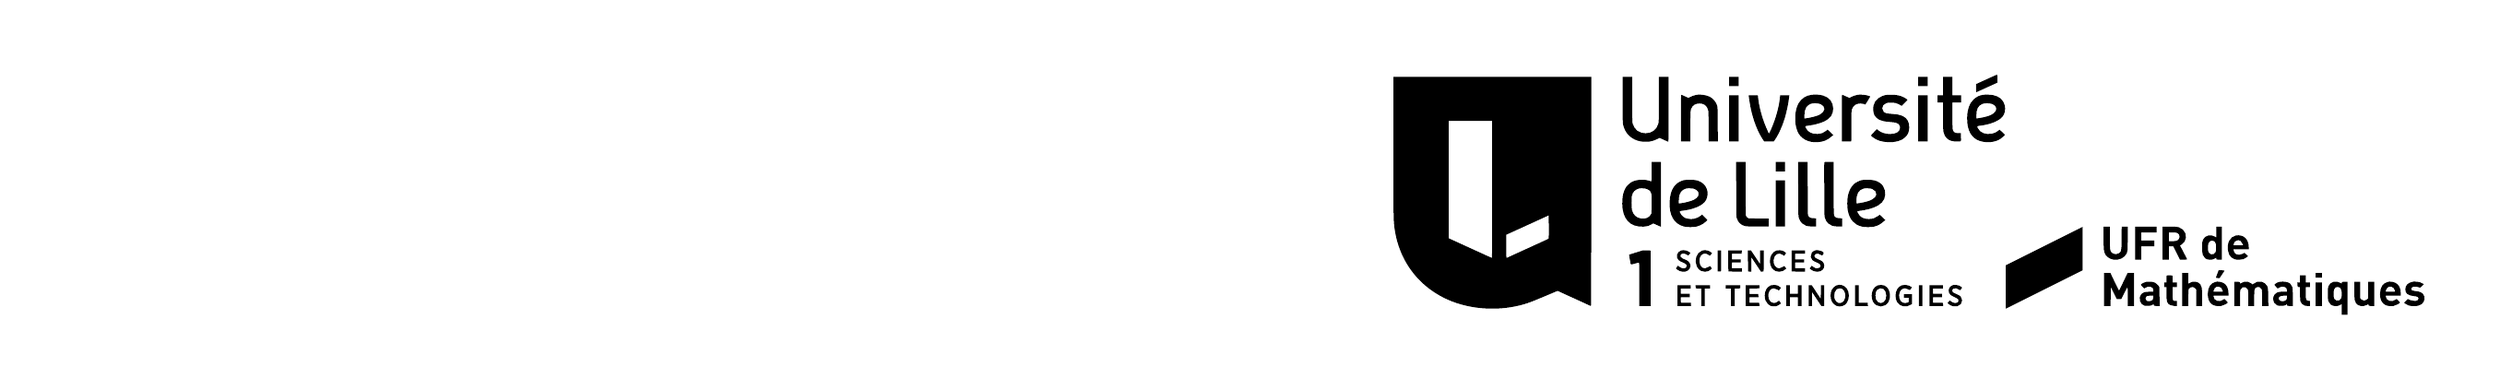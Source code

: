 % vectorisé par : Kroum Tzanev
% à partir du fichier PNG officiel
% date : 28 décembre 2014 (modifié le 26 novembre 2015)
\usetikzlibrary{svg.path}

\begin{tikzpicture}[x=1pt,y=1pt]
  % Logo, nom et UFR (sans zone de protection) 14.2 cm x 3.3 cm = 404pt x 94pt
  %\fill[yellow] (0,-2.4) rectangle (404,91.6);

  % zone de protection = 1.36cm = 38.7pt (1cm = 28.453pt) autour du logo
  % \path (-38.7,-41.1) rectangle (442.7,130.3);
  % J'ai réduit cette zone de protection de moitié.
  % zone de protection = 0.68cm = 19.35pt (1cm = 28.453pt) autour du logo
  \path (-19.35,-21.75) rectangle (423.35,110.95);

  % le logo
  \fill[black] svg {M0.0 63.83 c0.0 -26.84 0.03 -29.04 0.35 -31.68 1.52 -12.39 8.5 -22.41 19.45 -27.9 10.16 -5.1 23.69 -5.65 34.55 -1.42 0.77 0.3 3.09 1.26 5.15 2.12 2.06 0.87 4.0 1.68 4.3 1.8 l0.55 0.22 3.7 -1.69 c2.04 -0.93 4.94 -2.25 6.45 -2.94 1.51 -0.7 2.81 -1.28 2.88 -1.31 0.09 -0.04 0.12 8.97 0.12 44.86 l0.0 44.91 -38.75 0.0 -38.75 0.0 0.0 -26.97z m38.7 -17.14 c0.0 -21.49 -0.03 -26.9 -0.12 -26.86 -0.07 0.03 -2.76 1.25 -5.98 2.72 -3.22 1.47 -7.0 3.2 -8.4 3.84 l-2.55 1.16 -0.03 23.03 -0.02 23.02 8.55 0.0 8.55 0.0 0.0 -26.91z m22.13 -19.3 c-0.05 -0.04 -2.91 -1.36 -6.38 -2.94 -3.46 -1.58 -7.13 -3.25 -8.15 -3.72 -1.02 -0.47 -1.91 -0.87 -1.97 -0.9 -0.1 -0.04 -0.13 0.91 -0.13 4.55 l0.0 4.59 1.13 0.51 c0.61 0.28 2.76 1.26 4.77 2.17 2.01 0.92 4.93 2.25 6.5 2.97 1.57 0.71 3.17 1.44 3.55 1.62 l0.7 0.33 0.03 -4.56 c0.01 -2.5 -0.01 -4.58 -0.05 -4.62z};


  \begin{scope}[black]
    % U
    \fill svg {M89.81 82.03 c0.0 -4.83 0.05 -9.07 0.1 -9.42 0.05 -0.34 0.23 -1.04 0.4 -1.55 0.94 -2.82 3.28 -4.84 6.34 -5.47 1.02 -0.21 2.95 -0.25 3.91 -0.08 0.92 0.16 2.11 0.57 2.95 1.02 l0.77 0.41 1.68 -0.77 c0.93 -0.43 1.72 -0.77 1.77 -0.77 0.04 0.0 0.07 5.72 0.07 12.7 l0.0 12.7 -1.9 0.0 -1.9 0.0 0.0 -8.82 c0.0 -7.62 -0.02 -8.91 -0.15 -9.43 -0.62 -2.42 -2.5 -3.85 -5.05 -3.85 -2.55 0.0 -4.35 1.34 -5.07 3.77 -0.16 0.53 -0.18 1.4 -0.21 9.46 l-0.03 8.87 -1.85 0.0 -1.84 0.0 0.01 -8.77z};
    % n
    \fill svg {M118.91 83.8 c-0.82 -0.13 -2.14 -0.58 -2.75 -0.95 l-0.54 -0.32 -1.27 0.58 c-0.7 0.32 -1.36 0.61 -1.46 0.64 -0.19 0.06 -0.19 -0.16 -0.19 -9.09 l0.0 -9.16 1.79 0.0 1.8 0.0 0.03 6.08 c0.03 6.05 0.03 6.07 0.26 6.63 0.62 1.54 1.61 2.19 3.37 2.2 1.45 0.01 2.47 -0.57 3.05 -1.74 0.17 -0.34 0.35 -0.89 0.4 -1.22 0.06 -0.34 0.1 -3.04 0.1 -6.27 l0.0 -5.68 1.8 0.0 1.81 0.0 -0.04 6.68 c-0.03 6.04 -0.05 6.73 -0.21 7.27 -0.46 1.54 -1.61 2.93 -2.96 3.58 -1.35 0.65 -3.59 0.99 -4.99 0.77z};
    % i (point)
    \fill svg {M131.6 89.0 l0.0 -1.8 1.85 0.0 1.85 0.0 0.0 1.8 0.0 1.8 -1.85 0.0 -1.85 0.0 0.0 -1.8z};
    % i (bas)
    \fill svg {M131.6 74.55 l0.0 -9.05 1.85 0.0 1.85 0.0 0.0 9.05 0.0 9.05 -1.85 0.0 -1.85 0.0 0.0 -9.05z};
    % v
    \fill svg {M139.25 83.23 c0.41 -3.03 0.65 -4.35 1.21 -6.58 1.04 -4.12 2.59 -7.81 4.46 -10.58 l0.39 -0.57 1.87 0.02 1.87 0.03 0.63 0.95 c1.27 1.9 2.82 5.39 3.66 8.25 0.69 2.35 1.39 5.63 1.61 7.55 0.03 0.3 0.08 0.72 0.11 0.93 l0.06 0.37 -1.81 0.0 -1.81 0.0 -0.01 -0.42 c0.0 -0.24 -0.02 -0.52 -0.04 -0.63 -0.02 -0.11 -0.08 -0.6 -0.15 -1.1 -0.45 -3.55 -2.12 -8.92 -3.82 -12.28 l-0.34 -0.69 -0.48 1.04 c-1.98 4.24 -3.44 9.36 -3.81 13.36 l-0.07 0.72 -1.79 0.0 -1.79 0.0 0.05 -0.37z};
    % e
    \fill svg {M163.9 83.78 c-2.18 -0.25 -4.0 -1.42 -5.1 -3.27 -1.6 -2.7 -1.83 -7.69 -0.5 -10.91 1.22 -2.97 4.22 -4.61 7.95 -4.35 2.27 0.16 3.72 0.77 5.48 2.28 l0.58 0.5 -0.53 0.54 c-0.29 0.3 -0.79 0.77 -1.1 1.05 l-0.58 0.5 -0.47 -0.42 c-0.91 -0.8 -1.87 -1.16 -3.38 -1.26 -2.23 -0.15 -3.87 0.67 -4.66 2.32 -0.16 0.34 -0.29 0.66 -0.29 0.71 0.0 0.05 0.46 0.15 1.03 0.22 2.41 0.29 5.04 0.99 6.48 1.72 2.45 1.23 3.49 2.74 3.49 5.04 0.0 2.42 -1.54 4.36 -3.99 5.04 -1.3 0.36 -2.92 0.47 -4.41 0.29z m3.45 -3.59 c0.97 -0.36 1.55 -1.12 1.55 -1.99 -0.01 -0.71 -0.76 -1.64 -1.77 -2.17 -1.09 -0.58 -3.44 -1.2 -5.67 -1.49 l-0.49 -0.06 0.06 1.38 c0.07 1.56 0.27 2.38 0.76 3.16 0.33 0.51 1.07 1.06 1.76 1.28 0.96 0.32 2.79 0.27 3.8 -0.11z};
    % r
    \fill svg {M182.0 83.8 c-0.87 -0.14 -2.1 -0.56 -2.72 -0.93 l-0.56 -0.35 -1.41 0.64 c-0.77 0.35 -1.45 0.64 -1.51 0.64 -0.07 0.0 -0.1 -2.96 -0.1 -9.15 l0.0 -9.15 1.85 0.0 1.84 0.0 0.03 6.08 c0.03 5.99 0.03 6.08 0.25 6.66 0.55 1.45 1.62 2.15 3.33 2.17 0.52 0.01 0.93 -0.05 1.33 -0.19 l0.58 -0.21 0.42 0.67 c0.85 1.33 1.5 2.42 1.46 2.46 -0.02 0.01 -0.22 0.1 -0.45 0.19 -1.04 0.4 -3.25 0.64 -4.34 0.47z};
    % s
    \fill svg {M193.51 83.78 c-2.76 -0.31 -4.93 -2.02 -5.4 -4.26 -0.24 -1.17 -0.07 -2.82 0.4 -3.74 0.32 -0.63 1.2 -1.45 1.91 -1.78 0.98 -0.46 1.97 -0.66 4.13 -0.84 2.42 -0.21 2.97 -0.34 3.46 -0.86 0.43 -0.45 0.57 -0.95 0.48 -1.73 -0.15 -1.36 -1.61 -2.17 -3.94 -2.17 -1.79 0.0 -3.53 0.56 -4.65 1.5 l-0.47 0.39 -1.18 -1.19 c-1.33 -1.35 -1.31 -1.21 -0.35 -1.95 1.57 -1.21 3.37 -1.78 5.93 -1.89 2.94 -0.12 5.2 0.52 6.66 1.89 1.13 1.07 1.61 2.23 1.61 3.9 0.0 2.12 -0.84 3.58 -2.53 4.4 -1.1 0.52 -1.8 0.65 -4.92 0.9 -1.48 0.12 -2.02 0.27 -2.53 0.7 -0.46 0.38 -0.62 0.75 -0.62 1.4 0.0 0.99 0.6 1.76 1.65 2.12 0.66 0.23 2.71 0.23 3.68 0.0 0.68 -0.17 1.48 -0.52 2.0 -0.9 l0.29 -0.2 1.14 1.14 c0.63 0.63 1.14 1.17 1.14 1.2 0.0 0.04 -0.3 0.28 -0.67 0.53 -1.2 0.81 -2.63 1.27 -4.58 1.46 -1.12 0.11 -1.49 0.11 -2.64 -0.02z};
    % i (point)
    \fill svg {M205.6 89.0 l0.0 -1.8 1.85 0.0 1.85 0.0 0.0 1.8 0.0 1.8 -1.85 0.0 -1.85 0.0 0.0 -1.8z};
    % i (bas)
    \fill svg {M205.6 74.55 l0.0 -9.05 1.85 0.0 1.85 0.0 0.0 9.05 0.0 9.05 -1.85 0.0 -1.85 0.0 0.0 -9.05z};
    % t
    \fill svg {M215.4 87.2 l0.0 -3.6 -1.1 0.0 -1.1 0.0 0.0 -1.4 0.0 -1.4 1.1 0.0 1.1 0.0 0.0 -5.48 c0.0 -5.14 0.01 -5.54 0.2 -6.26 0.25 -0.98 0.6 -1.64 1.21 -2.25 0.94 -0.93 2.13 -1.31 4.21 -1.31 1.52 0.0 1.4 -0.17 1.36 1.85 l-0.03 1.4 -1.03 0.02 c-1.24 0.02 -1.72 0.23 -2.06 0.88 -0.2 0.39 -0.21 0.55 -0.24 5.78 l-0.03 5.37 1.7 0.0 1.71 0.0 0.0 1.4 0.0 1.4 -1.7 0.0 -1.7 0.0 0.0 3.6 0.0 3.6 -1.8 0.0 -1.8 0.0 0.0 -3.6z};
    % é (accent)
    \fill svg {M232.38 89.83 l-4.08 -1.86 0.0 -1.59 c0.0 -0.88 0.04 -1.58 0.09 -1.56 0.04 0.02 1.91 0.86 4.14 1.88 l4.07 1.85 0.0 1.58 c0.0 0.86 -0.03 1.57 -0.07 1.57 -0.05 0.0 -1.91 -0.84 -4.15 -1.87z};
    % é (e)
    \fill svg {M231.3 83.8 c-1.75 -0.24 -2.91 -0.79 -4.05 -1.95 -0.95 -0.95 -1.43 -1.74 -1.84 -3.04 -0.4 -1.25 -0.58 -2.44 -0.6 -4.12 -0.07 -4.8 1.67 -7.91 5.03 -8.98 2.7 -0.87 6.0 -0.51 8.02 0.86 0.62 0.43 1.74 1.4 1.74 1.52 0.0 0.03 -0.47 0.5 -1.05 1.04 l-1.04 0.98 -0.58 -0.47 c-0.73 -0.6 -1.41 -0.91 -2.38 -1.09 -2.57 -0.5 -4.67 0.31 -5.58 2.14 -0.41 0.83 -0.39 0.87 0.41 0.96 3.21 0.34 6.1 1.22 7.88 2.4 1.32 0.88 1.9 1.65 2.24 3.0 0.24 0.94 0.25 1.7 0.05 2.5 -0.59 2.29 -2.08 3.61 -4.63 4.11 -0.88 0.17 -2.86 0.25 -3.62 0.14z m3.27 -3.56 c0.58 -0.18 1.26 -0.71 1.49 -1.16 0.22 -0.42 0.2 -1.17 -0.04 -1.64 -0.37 -0.71 -1.21 -1.35 -2.34 -1.78 -1.13 -0.42 -3.12 -0.88 -4.8 -1.11 l-0.48 -0.06 0.0 1.18 c0.01 2.52 0.62 3.79 2.18 4.51 0.93 0.42 2.74 0.45 3.99 0.06z};

    % d
    \fill svg {M101.2 53.64 c0.0 -3.25 -0.02 -3.85 -0.14 -3.81 -2.75 1.06 -6.16 0.83 -8.21 -0.54 -1.15 -0.77 -1.9 -1.78 -2.46 -3.29 -0.54 -1.48 -0.71 -2.72 -0.71 -4.9 0.02 -5.93 3.03 -9.19 8.27 -8.97 1.36 0.05 2.14 0.27 3.24 0.92 l0.63 0.37 1.17 -0.52 c0.64 -0.29 1.31 -0.59 1.49 -0.66 l0.32 -0.14 0.0 12.7 0.0 12.7 -1.8 0.0 -1.8 0.0 0.0 -3.86z m-1.85 -6.74 c0.52 -0.17 0.8 -0.34 1.16 -0.7 0.69 -0.69 0.71 -0.87 0.67 -5.2 l-0.03 -3.65 -0.3 -0.54 c-0.65 -1.18 -2.09 -1.75 -3.81 -1.52 -1.88 0.26 -3.14 1.44 -3.59 3.34 -0.18 0.77 -0.21 4.78 -0.04 5.59 0.32 1.47 1.22 2.43 2.69 2.84 0.72 0.2 2.43 0.11 3.25 -0.16z};
    % e
    \fill svg {M113.76 50.3 c-3.47 -0.88 -5.33 -3.74 -5.52 -8.45 -0.22 -5.32 1.7 -8.62 5.61 -9.66 1.18 -0.32 3.85 -0.32 5.0 0.0 0.92 0.25 1.84 0.66 2.52 1.12 0.73 0.5 1.64 1.31 1.61 1.44 -0.02 0.06 -0.49 0.55 -1.06 1.09 l-1.02 0.99 -0.45 -0.42 c-0.6 -0.55 -1.69 -1.06 -2.57 -1.21 -0.41 -0.07 -1.15 -0.1 -1.72 -0.08 -1.59 0.08 -2.56 0.55 -3.38 1.63 -0.48 0.63 -0.77 1.33 -0.59 1.44 0.07 0.05 0.56 0.13 1.09 0.2 3.99 0.49 7.07 1.69 8.59 3.34 0.59 0.65 0.9 1.26 1.09 2.16 0.62 2.93 -1.03 5.53 -4.03 6.32 -1.19 0.32 -4.07 0.37 -5.17 0.09z m4.1 -3.34 c0.62 -0.19 1.28 -0.66 1.54 -1.09 0.24 -0.39 0.27 -1.22 0.06 -1.72 -0.2 -0.47 -0.9 -1.12 -1.59 -1.47 -1.16 -0.58 -3.62 -1.23 -5.46 -1.43 l-0.64 -0.07 0.05 1.43 c0.07 1.68 0.28 2.47 0.86 3.24 0.4 0.52 1.14 0.99 1.9 1.21 0.61 0.18 2.58 0.12 3.28 -0.1z};

    % L
    \fill svg {M134.32 46.78 c0.03 -10.11 0.04 -10.76 0.22 -11.28 0.59 -1.75 1.57 -2.71 3.23 -3.14 0.51 -0.13 1.32 -0.16 4.92 -0.16 l4.31 0.0 0.0 1.55 0.0 1.55 -3.77 0.0 c-2.18 0.0 -3.93 0.04 -4.14 0.1 -0.42 0.12 -0.82 0.52 -0.98 0.99 -0.08 0.24 -0.11 3.24 -0.11 10.72 l0.0 10.39 -1.85 0.0 -1.85 0.0 0.02 -10.72z};
    % point du i
    \fill svg {M149.8 55.65 l0.0 -1.85 1.8 0.0 1.8 0.0 0.0 1.85 0.0 1.85 -1.8 0.0 -1.8 0.0 0.0 -1.85z};
    % i (bas)
    \fill svg {M149.8 41.25 l0.0 -9.05 1.8 0.0 1.8 0.0 0.0 9.05 0.0 9.05 -1.8 0.0 -1.8 0.0 0.0 -9.05z};
    % l
    \fill svg {M158.62 46.88 c0.03 -9.8 0.05 -10.68 0.21 -11.22 0.27 -0.91 0.75 -1.72 1.33 -2.25 1.02 -0.93 1.94 -1.21 4.01 -1.21 l1.43 0.0 0.0 1.59 0.0 1.58 -1.04 0.05 c-1.24 0.06 -1.69 0.24 -2.0 0.84 -0.21 0.39 -0.21 0.5 -0.24 10.82 l-0.02 10.42 -1.85 0.0 -1.86 0.0 0.03 -10.62z};
    % l
    \fill svg {M168.84 57.37 c-0.03 -0.08 -0.03 -4.86 -0.01 -10.63 0.03 -9.72 0.04 -10.53 0.21 -11.09 0.27 -0.92 0.74 -1.71 1.32 -2.24 1.01 -0.92 1.96 -1.21 4.01 -1.21 l1.43 0.0 0.0 1.59 0.0 1.58 -1.02 0.05 c-1.06 0.05 -1.46 0.17 -1.81 0.56 -0.47 0.51 -0.46 0.36 -0.47 11.25 l0.0 10.27 -1.8 0.0 c-1.41 0.0 -1.82 -0.03 -1.86 -0.13z};
    % e
    \fill svg {M183.55 50.34 c-0.97 -0.21 -2.38 -0.92 -3.07 -1.54 -1.15 -1.03 -1.96 -2.59 -2.39 -4.61 -0.3 -1.4 -0.33 -4.39 -0.06 -5.69 0.74 -3.56 2.43 -5.53 5.42 -6.31 1.12 -0.3 3.64 -0.32 4.8 -0.05 1.49 0.34 2.45 0.85 3.74 1.96 l0.73 0.63 -1.08 1.02 -1.09 1.02 -0.7 -0.54 c-1.09 -0.83 -2.08 -1.13 -3.75 -1.13 -2.02 0.0 -3.38 0.78 -4.12 2.36 -0.17 0.36 -0.28 0.68 -0.24 0.71 0.03 0.03 0.64 0.14 1.35 0.24 3.98 0.56 6.75 1.63 8.31 3.21 1.52 1.54 1.73 4.35 0.48 6.3 -0.67 1.06 -1.92 1.91 -3.35 2.29 -1.06 0.29 -3.93 0.36 -4.98 0.13z m4.1 -3.44 c1.09 -0.41 1.75 -1.34 1.59 -2.21 -0.29 -1.55 -2.14 -2.55 -5.99 -3.25 -0.44 -0.08 -1.04 -0.17 -1.32 -0.2 l-0.53 -0.06 0.0 0.93 c0.01 2.98 0.8 4.37 2.8 4.95 0.72 0.22 2.7 0.12 3.45 -0.16z};

    % 1
    \fill svg {M95.05 21.98 c-1.43 -0.44 -2.63 -0.83 -2.67 -0.86 -0.03 -0.04 0.06 -0.74 0.22 -1.57 0.15 -0.82 0.31 -1.67 0.34 -1.87 0.04 -0.22 0.13 -0.38 0.21 -0.38 0.07 0.0 0.8 0.18 1.61 0.4 0.82 0.22 1.5 0.4 1.51 0.4 0.02 0.0 0.03 -3.85 0.03 -8.55 l0.0 -8.55 2.25 0.0 2.25 0.0 -0.02 10.88 -0.03 10.87 -1.55 0.02 -1.55 0.01 -2.6 -0.8z};

    % s
    \fill svg {M112.7 22.75 c-1.61 -0.52 -2.18 -2.55 -1.02 -3.68 0.33 -0.32 0.75 -0.55 2.4 -1.28 0.85 -0.37 1.1 -0.85 0.78 -1.47 -0.44 -0.84 -1.93 -0.75 -3.0 0.18 l-0.34 0.3 -0.41 -0.49 c-0.23 -0.27 -0.41 -0.51 -0.41 -0.55 0.0 -0.03 0.22 -0.23 0.5 -0.45 1.24 -0.98 3.03 -1.14 4.14 -0.38 1.22 0.82 1.37 2.48 0.32 3.45 -0.44 0.4 -0.97 0.72 -1.46 0.87 -0.14 0.04 -0.53 0.21 -0.88 0.38 -0.85 0.42 -1.09 0.85 -0.78 1.46 0.37 0.71 1.64 0.69 2.61 -0.05 0.2 -0.15 0.39 -0.23 0.44 -0.18 0.04 0.05 0.22 0.29 0.41 0.52 l0.33 0.44 -0.29 0.24 c-0.87 0.71 -2.34 1.02 -3.34 0.69z};
    % c
    \fill svg {M120.9 22.7 c-2.14 -0.79 -3.12 -3.77 -2.01 -6.16 0.39 -0.84 0.91 -1.38 1.68 -1.76 0.57 -0.28 0.74 -0.32 1.47 -0.31 0.97 0.0 1.67 0.26 2.35 0.88 0.45 0.41 0.44 0.41 -0.07 1.0 l-0.34 0.37 -0.31 -0.3 c-0.48 -0.45 -0.95 -0.65 -1.58 -0.66 -0.85 -0.01 -1.43 0.38 -1.89 1.28 -0.32 0.63 -0.35 0.76 -0.35 1.55 0.0 1.01 0.2 1.68 0.67 2.25 0.78 0.94 2.01 1.01 3.08 0.16 l0.38 -0.3 0.41 0.51 0.41 0.52 -0.32 0.28 c-0.96 0.83 -2.44 1.11 -3.58 0.69z};
    % i
    \fill svg {M127.02 18.68 l0.03 -4.13 0.65 0.0 0.65 0.0 0.03 4.13 0.02 4.12 -0.7 0.0 -0.7 0.0 0.02 -4.12z};
    % e
    \fill svg {M131.22 18.68 l0.03 -4.13 2.63 -0.03 2.62 -0.02 0.0 0.65 0.0 0.65 -1.94 0.0 c-1.18 0.0 -1.96 0.04 -1.98 0.1 -0.01 0.05 -0.02 0.57 0.0 1.15 l0.03 1.05 1.74 0.0 1.73 0.0 0.0 0.6 -0.01 0.6 -1.73 0.0 -1.74 0.0 0.0 1.1 0.0 1.1 1.93 0.02 1.92 0.03 0.03 0.63 0.03 0.62 -2.66 0.0 -2.65 0.0 0.02 -4.12z};
    % n
    \fill svg {M138.92 18.68 l0.03 -4.13 0.62 -0.03 0.63 -0.03 0.02 2.82 0.03 2.82 1.88 -2.82 1.88 -2.82 0.42 0.02 c0.23 0.01 0.48 0.04 0.55 0.07 0.09 0.03 0.12 0.95 0.12 4.13 l0.0 4.09 -0.7 0.0 -0.7 0.0 0.0 -2.72 0.0 -2.73 -1.82 2.73 -1.81 2.72 -0.59 0.0 -0.58 0.0 0.02 -4.12z};
    % c
    \fill svg {M150.2 22.77 c-1.71 -0.48 -2.84 -2.4 -2.66 -4.52 0.14 -1.7 0.91 -2.91 2.26 -3.54 0.45 -0.21 0.7 -0.25 1.37 -0.25 0.71 0.0 0.9 0.05 1.45 0.32 0.35 0.17 0.78 0.46 0.96 0.65 l0.33 0.34 -0.42 0.46 -0.41 0.47 -0.34 -0.3 c-0.53 -0.46 -0.94 -0.63 -1.54 -0.64 -1.41 -0.02 -2.42 1.43 -2.27 3.26 0.19 2.31 2.09 3.31 3.77 1.98 l0.38 -0.3 0.36 0.47 c0.2 0.25 0.36 0.5 0.36 0.54 0.0 0.14 -0.75 0.72 -1.19 0.92 -0.57 0.25 -1.78 0.32 -2.41 0.14z};
    % e
    \fill svg {M156.02 18.68 l0.03 -4.13 2.63 -0.03 2.62 -0.02 0.0 0.65 0.0 0.65 -1.95 0.0 -1.95 0.0 0.0 1.15 0.0 1.15 1.75 0.0 1.75 0.0 0.0 0.6 0.0 0.6 -1.75 0.0 -1.75 0.0 0.0 1.1 0.0 1.1 1.95 0.0 1.95 0.0 0.0 0.65 0.0 0.65 -2.65 0.0 -2.65 0.0 0.02 -4.12z};
    % s
    \fill svg {M165.28 22.81 c-0.57 -0.19 -1.1 -0.57 -1.38 -1.0 -0.35 -0.52 -0.45 -0.96 -0.36 -1.58 0.13 -0.95 0.74 -1.5 2.36 -2.15 1.18 -0.48 1.5 -0.76 1.5 -1.34 0.0 -0.35 -0.05 -0.47 -0.3 -0.67 -0.7 -0.59 -1.74 -0.44 -2.76 0.39 l-0.42 0.33 -0.41 -0.52 -0.41 -0.52 0.37 -0.33 c1.44 -1.24 3.75 -1.29 4.77 -0.11 0.83 0.98 0.72 2.42 -0.25 3.21 -0.19 0.15 -0.86 0.5 -1.49 0.78 -1.34 0.59 -1.62 0.82 -1.62 1.34 0.0 0.41 0.13 0.61 0.53 0.82 0.58 0.29 1.68 0.06 2.26 -0.48 0.26 -0.24 0.35 -0.19 0.78 0.42 0.27 0.39 0.27 0.41 0.1 0.6 -0.1 0.11 -0.47 0.35 -0.82 0.52 -0.52 0.25 -0.79 0.32 -1.41 0.34 -0.42 0.02 -0.89 0.0 -1.04 -0.05z};

    % e
    \fill svg {M111.3 5.1 l0.0 -4.1 2.65 0.0 2.66 0.0 -0.03 0.63 -0.03 0.62 -1.85 0.02 c-1.02 0.01 -1.91 0.03 -1.97 0.03 -0.1 0.0 -0.13 0.29 -0.13 1.1 l0.0 1.1 1.75 0.0 1.75 0.0 0.0 0.65 0.0 0.65 -1.75 0.0 -1.75 0.0 0.0 1.05 0.0 1.05 1.95 0.0 1.95 0.0 0.0 0.65 0.0 0.65 -2.6 0.0 -2.6 0.0 0.0 -4.1z};
    % t
    \fill svg {M118.42 8.58 l0.03 -0.63 1.08 -0.03 1.07 -0.03 0.0 -3.44 0.0 -3.45 0.7 0.0 0.71 0.0 -0.03 3.45 -0.03 3.45 1.08 0.0 1.07 0.0 0.0 0.65 0.0 0.65 -2.85 0.0 -2.86 0.0 0.03 -0.62z};

    % t
    \fill svg {M130.2 8.55 l0.0 -0.65 1.05 0.0 1.05 0.0 0.0 -3.45 0.0 -3.45 0.7 0.0 0.7 0.0 0.0 3.45 0.0 3.44 1.08 0.03 1.07 0.03 0.01 0.63 0.02 0.62 -2.84 0.0 -2.84 0.0 0.0 -0.65z};
    % e
    \fill svg {M138.1 5.1 l0.0 -4.1 2.65 0.0 2.65 0.0 0.0 0.66 c0.0 0.56 -0.02 0.65 -0.17 0.63 -0.1 -0.01 -0.98 -0.01 -1.95 0.0 l-1.78 0.01 0.0 1.1 0.0 1.1 1.75 0.0 1.76 0.0 -0.03 0.63 -0.03 0.62 -1.73 0.0 -1.72 0.0 0.0 1.07 0.0 1.08 1.93 0.02 1.92 0.03 0.03 0.63 0.03 0.62 -2.66 0.0 -2.65 0.0 0.0 -4.1z};
    % c
    \fill svg {M147.92 9.11 c-1.51 -0.56 -2.42 -2.07 -2.42 -4.0 0.0 -1.49 0.4 -2.51 1.3 -3.35 0.34 -0.3 0.76 -0.58 1.06 -0.69 0.57 -0.2 1.61 -0.24 2.21 -0.08 0.45 0.12 1.62 0.86 1.7 1.07 0.03 0.07 -0.12 0.34 -0.32 0.59 l-0.38 0.45 -0.31 -0.25 c-0.59 -0.48 -1.06 -0.67 -1.62 -0.66 -1.25 0.01 -2.08 0.94 -2.23 2.47 -0.17 1.84 0.66 3.21 2.03 3.32 0.67 0.05 1.12 -0.09 1.64 -0.53 l0.4 -0.35 0.43 0.51 0.43 0.52 -0.38 0.33 c-0.64 0.56 -1.21 0.77 -2.16 0.81 -0.67 0.03 -0.97 -0.01 -1.38 -0.16z};
    % h
    \fill svg {M154.0 5.1 l0.0 -4.1 0.65 0.0 0.65 0.0 0.0 1.75 0.0 1.75 1.6 0.0 1.6 0.0 0.0 -1.75 0.0 -1.75 0.7 0.0 0.7 0.0 0.0 4.1 0.0 4.1 -0.69 0.0 -0.69 0.0 -0.02 -1.67 c0.0 -0.92 -0.02 -1.68 -0.03 -1.69 -0.05 -0.05 -0.42 -0.06 -1.74 -0.05 l-1.43 0.01 0.0 1.7 0.0 1.7 -0.65 0.0 -0.65 0.0 0.0 -4.1z};
    % n
    \fill svg {M162.7 5.1 l0.0 -4.1 0.65 0.0 0.65 0.0 0.0 2.77 0.0 2.78 1.85 -2.78 1.85 -2.77 0.55 0.0 0.55 0.0 0.0 4.1 0.0 4.1 -0.65 0.0 -0.65 0.0 -0.02 -2.71 -0.03 -2.71 -1.79 2.71 -1.79 2.71 -0.58 0.0 -0.59 0.0 0.0 -4.1z};
    % o
    \fill svg {M173.6 9.08 c-0.62 -0.24 -1.46 -1.01 -1.78 -1.64 -0.71 -1.39 -0.68 -3.41 0.05 -4.77 0.38 -0.68 1.21 -1.41 1.85 -1.63 1.48 -0.49 3.13 0.05 3.96 1.31 1.03 1.55 1.01 3.99 -0.03 5.5 -0.89 1.29 -2.56 1.8 -4.05 1.23z m2.32 -1.37 c0.93 -0.59 1.4 -2.21 1.04 -3.6 -0.2 -0.8 -0.48 -1.25 -0.98 -1.61 -1.02 -0.74 -2.3 -0.34 -2.96 0.94 -0.38 0.74 -0.43 2.16 -0.12 2.99 0.4 1.07 1.03 1.56 2.01 1.57 0.44 0.0 0.64 -0.06 1.01 -0.29z};
    % l
    \fill svg {M180.9 5.1 l0.0 -4.1 2.5 0.0 2.51 0.0 -0.03 0.63 -0.03 0.62 -1.77 0.03 -1.78 0.02 0.0 3.45 0.0 3.45 -0.7 0.0 -0.7 0.0 0.0 -4.1z};
    % o
    \fill svg {M189.7 9.08 c-0.65 -0.25 -1.46 -1.02 -1.78 -1.68 -0.67 -1.41 -0.68 -3.31 -0.01 -4.62 1.3 -2.55 4.84 -2.55 6.13 0.0 0.91 1.8 0.61 4.27 -0.67 5.56 -0.66 0.66 -1.26 0.9 -2.27 0.93 -0.68 0.02 -0.96 -0.01 -1.4 -0.19z m2.39 -1.41 c0.28 -0.19 0.49 -0.46 0.73 -0.94 0.31 -0.63 0.33 -0.74 0.33 -1.68 0.0 -0.93 -0.03 -1.06 -0.3 -1.6 -0.91 -1.78 -2.94 -1.74 -3.76 0.08 -0.2 0.44 -0.24 0.68 -0.24 1.57 0.0 1.13 0.19 1.76 0.68 2.28 0.67 0.72 1.72 0.84 2.56 0.29z};
    % g
    \fill svg {M199.22 9.12 c-1.52 -0.55 -2.46 -2.1 -2.46 -4.07 0.0 -1.05 0.18 -1.75 0.66 -2.55 1.05 -1.75 3.56 -2.16 5.43 -0.88 l0.35 0.23 0.0 1.88 0.0 1.87 -1.6 0.0 -1.6 0.0 0.0 -0.65 0.0 -0.65 0.95 0.0 0.95 0.0 0.0 -0.88 0.0 -0.89 -0.42 -0.19 c-0.27 -0.12 -0.65 -0.19 -1.03 -0.19 -1.46 0.0 -2.38 1.25 -2.31 3.13 0.06 1.65 0.97 2.71 2.34 2.72 0.61 0.0 1.03 -0.15 1.5 -0.55 0.37 -0.31 0.3 -0.35 0.88 0.47 l0.27 0.38 -0.24 0.19 c-0.13 0.11 -0.49 0.32 -0.79 0.47 -0.74 0.37 -2.08 0.44 -2.88 0.16z};
    % i
    \fill svg {M205.9 5.1 l0.0 -4.1 0.7 0.0 0.7 0.0 0.0 4.1 0.0 4.1 -0.7 0.0 -0.7 0.0 0.0 -4.1z};
    % e
    \fill svg {M210.1 5.1 l0.0 -4.1 2.65 0.0 2.66 0.0 -0.03 0.63 c-0.02 0.4 -0.07 0.62 -0.15 0.63 -0.07 0.01 -0.96 0.02 -1.98 0.03 l-1.85 0.01 0.0 1.1 0.0 1.1 1.75 0.0 1.75 0.0 0.0 0.65 0.0 0.65 -1.75 0.0 -1.75 0.0 0.0 1.05 0.0 1.05 1.95 0.0 1.95 0.0 0.0 0.65 0.0 0.65 -2.6 0.0 -2.6 0.0 0.0 -4.1z};
    % s
    \fill svg {M219.3 9.21 c-1.31 -0.43 -1.98 -1.57 -1.65 -2.83 0.22 -0.85 0.56 -1.11 2.84 -2.14 0.95 -0.43 1.2 -0.87 0.86 -1.53 -0.18 -0.37 -0.67 -0.56 -1.32 -0.54 -0.57 0.02 -1.14 0.27 -1.68 0.74 -0.2 0.18 -0.37 0.3 -0.38 0.28 -0.02 -0.02 -0.21 -0.26 -0.42 -0.53 l-0.4 -0.49 0.4 -0.34 c2.09 -1.8 5.28 -0.95 5.28 1.42 0.0 1.18 -0.63 1.83 -2.48 2.55 -0.78 0.31 -1.21 0.59 -1.35 0.88 -0.22 0.5 -0.07 0.93 0.41 1.18 0.62 0.31 1.52 0.15 2.27 -0.42 0.18 -0.14 0.34 -0.24 0.36 -0.23 0.01 0.02 0.19 0.26 0.41 0.53 l0.39 0.49 -0.3 0.24 c-0.64 0.51 -1.32 0.77 -2.18 0.8 -0.45 0.01 -0.92 -0.01 -1.06 -0.06z};
  \end{scope}

  % le degradé
  \fill[black] (240pt,0pt) -- ++(30pt,15pt) -- ++(0,17pt) -- ++(-30pt,-15pt) --cycle;

  % UFR de Mathématiques
  \begin{scope}[black]
    \fill svg {M278.3,27.45 c0.0,-4.35 0.015,-4.695 0.315,-5.49 0.555,-1.47 1.83,-2.46 3.525,-2.745 2.235,-0.345 4.365,0.69 5.22,2.52 0.3,0.645 0.315,0.975 0.36,5.535 l0.045,4.83 -1.2,0.0 -1.2,0.0 -0.045,-4.605 c-0.045,-4.335 -0.06,-4.65 -0.345,-5.145 -0.66,-1.11 -2.55,-1.365 -3.51,-0.465 -0.69,0.645 -0.765,1.2 -0.765,5.91 l0.0,4.305 -1.2,0.0 -1.2,0.0 0.0,-4.65z};
    \fill svg {M290.6,25.65 l0.0,-6.45 1.2,0.0 1.2,0.0 0.0,2.625 0.0,2.625 2.55,0.0 2.55,0.0 0.0,1.125 0.0,1.125 -2.55,0.0 -2.55,0.0 0.0,1.575 0.0,1.575 3.0,0.0 3.0,0.0 0.0,1.125 0.0,1.125 -4.2,0.0 -4.2,0.0 0.0,-6.45z};
    \fill svg {M301.4,25.65 l0.0,-6.45 1.2,0.0 1.2,0.0 0.0,2.625 0.0,2.625 0.9,0.0 0.9,0.0 1.305,-2.625 1.32,-2.625 1.395,0.0 c0.78,0.0 1.38,0.045 1.35,0.12 -0.18,0.42 -2.31,4.545 -2.535,4.92 l-0.285,0.465 0.735,0.45 c1.98,1.245 2.205,4.08 0.465,5.775 -1.065,1.035 -1.68,1.17 -5.13,1.17 l-2.82,0.0 0.0,-6.45z m5.955,3.9 c0.93,-0.555 0.93,-2.07 0.0,-2.76 -0.36,-0.255 -0.69,-0.33 -1.995,-0.36 l-1.56,-0.06 0.0,1.74 0.0,1.74 1.545,0.0 c1.245,0.0 1.62,-0.06 2.01,-0.3z};
    \fill svg {M322.4,30.0 l0.0,-2.115 -0.63,0.36 c-0.84,0.48 -1.575,0.6 -2.46,0.405 -0.96,-0.225 -1.665,-0.78 -2.07,-1.635 -0.285,-0.615 -0.315,-0.96 -0.315,-3.09 0.0,-2.73 0.195,-3.45 1.155,-4.185 0.99,-0.75 2.655,-0.795 3.78,-0.105 l0.54,0.345 0.0,-0.39 c0.0,-0.39 0.015,-0.39 1.125,-0.39 l1.125,0.0 0.0,6.45 0.0,6.45 -1.125,0.0 -1.125,0.0 0.0,-2.1z m-0.585,-3.69 c0.405,-0.36 0.585,-1.155 0.57,-2.46 0.0,-1.515 -0.225,-2.1 -0.9,-2.46 -0.48,-0.27 -0.615,-0.27 -1.17,-0.12 -0.9,0.27 -1.125,0.795 -1.14,2.58 0.0,1.605 0.21,2.295 0.81,2.64 0.48,0.27 1.44,0.18 1.83,-0.18z};
    \fill svg {M330.065,28.635 c-2.25,-0.45 -3.555,-3.045 -3.015,-5.97 0.225,-1.23 0.57,-1.92 1.335,-2.61 0.735,-0.66 1.53,-0.885 3.045,-0.885 1.26,0.0 2.1,0.285 2.925,0.99 l0.495,0.42 -0.705,0.645 -0.705,0.63 -0.585,-0.375 c-0.435,-0.285 -0.765,-0.375 -1.44,-0.39 -1.245,-0.015 -1.95,0.51 -2.19,1.68 l-0.105,0.48 3.015,0.0 3.015,0.0 0.0,0.675 c0.0,1.545 -0.51,2.955 -1.38,3.78 -0.87,0.84 -2.34,1.215 -3.705,0.93z m1.89,-2.085 c0.525,-0.315 0.705,-0.585 0.87,-1.305 l0.105,-0.495 -1.905,0.0 -1.905,0.0 0.105,0.495 c0.06,0.255 0.18,0.6 0.255,0.75 0.21,0.405 1.035,0.855 1.545,0.855 0.255,0.0 0.66,-0.135 0.93,-0.3z};
    \fill svg {M322.895,13.77 c-0.255,-0.69 -0.51,-1.365 -0.57,-1.5 -0.09,-0.24 -0.015,-0.27 0.66,-0.27 l0.75,0.0 0.885,1.32 c0.48,0.72 0.93,1.395 0.99,1.5 0.075,0.135 -0.165,0.18 -1.065,0.18 l-1.185,0.0 -0.465,-1.23z};
    \fill svg {M278.45,7.5 l0.0,-6.45 1.275,0.0 1.275,0.0 0.03,3.705 0.045,3.72 1.2,-2.355 1.2,-2.37 0.87,0.0 0.855,0.0 1.155,2.325 c0.645,1.275 1.215,2.325 1.275,2.325 0.075,0.0 0.12,-1.65 0.12,-3.675 l0.0,-3.675 1.2,0.0 1.2,0.0 0.0,6.45 0.0,6.45 -1.23,0.0 -1.245,-0.015 -1.635,-3.435 c-0.9,-1.905 -1.68,-3.45 -1.725,-3.45 -0.045,0.0 -0.825,1.56 -1.74,3.45 l-1.65,3.45 -1.23,0.0 -1.245,0.0 0.0,-6.45z};
    \fill svg {M309.05,7.5 l0.0,-6.45 1.2,0.0 1.2,0.0 0.0,3.15 c0.0,2.025 0.06,3.27 0.165,3.51 0.105,0.21 0.405,0.48 0.69,0.615 0.705,0.345 1.425,0.195 1.905,-0.39 l0.39,-0.465 0.0,-3.21 0.0,-3.21 1.125,0.0 1.125,0.0 0.0,3.51 c0.0,3.6 -0.075,4.125 -0.645,4.905 -0.81,1.125 -2.76,1.44 -4.05,0.675 l-0.705,-0.405 0.0,2.115 0.0,2.1 -1.2,0.0 -1.2,0.0 0.0,-6.45z};
    \fill svg {M361.4,13.05 l0.0,-0.9 1.2,0.0 1.2,0.0 0.0,0.9 0.0,0.9 -1.2,0.0 -1.2,0.0 0.0,-0.9z};
    \fill svg {M303.005,12.96 c-0.06,-0.06 -0.105,-0.705 -0.105,-1.44 l0.0,-1.32 -0.45,0.0 -0.45,0.0 0.0,-0.9 0.0,-0.9 0.45,0.0 0.45,0.0 0.0,-2.355 c0.015,-3.375 0.21,-3.99 1.5,-4.65 0.48,-0.255 0.93,-0.345 1.605,-0.345 l0.945,0.0 0.0,0.975 0.0,0.975 -0.54,0.0 c-1.11,0.0 -1.11,0.0 -1.11,2.85 l0.0,2.55 0.825,0.0 0.825,0.0 0.0,0.9 0.0,0.9 -0.825,0.0 -0.81,0.0 -0.045,1.395 -0.045,1.38 -1.05,0.045 c-0.585,0.015 -1.11,0.0 -1.17,-0.06z};
    \fill svg {M355.25,11.625 l0.0,-1.425 -0.525,0.0 -0.54,0.0 0.045,-0.855 c0.045,-0.855 0.045,-0.87 0.54,-0.915 l0.48,-0.045 0.0,-2.505 c0.0,-1.38 0.075,-2.745 0.15,-3.03 0.18,-0.675 0.975,-1.455 1.665,-1.65 0.27,-0.09 0.87,-0.15 1.29,-0.15 l0.795,0.0 0.0,0.975 0.0,0.975 -0.525,0.0 c-0.33,0.0 -0.645,0.12 -0.825,0.3 -0.27,0.27 -0.3,0.495 -0.3,2.7 l0.0,2.4 0.825,0.0 0.825,0.0 0.0,0.9 0.0,0.9 -0.825,0.0 -0.825,0.0 0.0,1.425 0.0,1.425 -1.125,0.0 -1.125,0.0 0.0,-1.425z};
    \fill svg {M295.055,10.5 c-0.69,-0.12 -1.935,-0.735 -2.145,-1.065 -0.045,-0.09 0.21,-0.48 0.585,-0.855 l0.675,-0.675 0.51,0.315 c0.69,0.42 1.335,0.525 2.055,0.33 0.735,-0.195 1.065,-0.63 1.065,-1.38 l0.0,-0.57 -1.605,0.0 c-1.755,0.0 -2.52,-0.225 -3.15,-0.915 -1.305,-1.44 -0.465,-4.23 1.395,-4.575 0.96,-0.18 2.415,0.0 2.895,0.36 0.57,0.42 0.615,0.42 0.615,-0.045 0.0,-0.36 0.03,-0.375 1.14,-0.375 l1.14,0.0 -0.06,3.645 -0.045,3.63 -0.405,0.705 c-0.315,0.525 -0.6,0.78 -1.2,1.065 -0.9,0.435 -2.355,0.6 -3.465,0.405z m2.745,-6.12 c0.0,-0.885 -0.42,-1.365 -1.32,-1.485 -1.17,-0.15 -1.83,0.225 -1.83,1.05 0.0,0.9 0.42,1.125 2.07,1.14 l1.08,0.015 0.0,-0.72z};
    \fill svg {M322.775,10.575 c-0.075,-0.03 -0.39,-0.09 -0.69,-0.135 -0.705,-0.12 -1.695,-0.795 -2.145,-1.455 -0.525,-0.78 -0.84,-1.995 -0.84,-3.285 0.0,-3.42 1.905,-5.085 5.25,-4.635 0.735,0.105 1.17,0.27 1.77,0.675 0.42,0.3 0.78,0.585 0.78,0.645 0.0,0.06 -0.3,0.39 -0.66,0.75 l-0.66,0.645 -0.435,-0.33 c-1.515,-1.11 -3.795,-0.36 -3.795,1.275 l0.0,0.375 2.925,0.0 2.925,0.0 0.0,0.945 c0.0,1.965 -0.795,3.48 -2.145,4.08 -0.735,0.33 -1.95,0.57 -2.28,0.45z m1.605,-2.43 c0.255,-0.255 0.465,-0.66 0.525,-0.99 l0.09,-0.555 -1.845,0.0 -1.845,0.0 0.09,0.54 c0.09,0.585 0.57,1.2 1.08,1.425 0.54,0.24 1.44,0.045 1.905,-0.42z};
    \fill svg {M333.395,10.5 c-0.255,-0.06 -0.72,-0.255 -1.02,-0.435 -0.675,-0.39 -0.675,-0.39 -0.675,0.06 0.0,0.36 -0.03,0.375 -1.125,0.375 l-1.125,0.0 0.0,-4.725 0.0,-4.725 1.125,0.0 1.125,0.0 0.0,3.0 c0.0,3.51 0.09,3.915 1.005,4.305 0.495,0.195 0.645,0.21 1.17,0.03 1.02,-0.36 1.125,-0.735 1.125,-4.29 l0.0,-3.045 1.11,0.0 1.125,0.0 0.045,3.285 c0.045,3.225 0.045,3.3 0.405,3.675 0.45,0.465 1.065,0.615 1.725,0.39 0.945,-0.3 0.99,-0.51 0.99,-4.125 l0.0,-3.225 1.215,0.0 1.215,0.0 -0.06,3.57 c-0.045,3.3 -0.075,3.6 -0.375,4.17 -0.48,0.9 -1.245,1.5 -2.145,1.695 -1.215,0.255 -2.445,-0.03 -3.255,-0.765 l-0.33,-0.3 -0.57,0.45 c-0.315,0.255 -0.87,0.54 -1.245,0.615 -0.765,0.18 -0.795,0.18 -1.455,0.015z};
    \fill svg {M347.345,10.5 c-0.78,-0.12 -1.635,-0.54 -2.01,-0.99 -0.165,-0.195 -0.09,-0.33 0.495,-0.915 l0.69,-0.69 0.435,0.3 c0.57,0.405 1.41,0.54 2.13,0.345 0.735,-0.195 1.065,-0.63 1.065,-1.38 l0.0,-0.57 -1.62,0.0 c-1.425,0.0 -1.71,-0.045 -2.37,-0.375 -1.38,-0.69 -1.845,-2.355 -1.065,-3.825 0.525,-1.005 1.35,-1.38 2.88,-1.32 0.96,0.03 1.29,0.12 1.695,0.39 l0.48,0.345 0.0,-0.375 c0.0,-0.39 0.015,-0.39 1.125,-0.39 l1.125,0.0 0.0,3.57 c0.0,3.96 -0.09,4.38 -1.035,5.175 -0.765,0.63 -2.505,0.945 -4.02,0.705z m2.805,-6.015 c0.0,-0.33 -0.075,-0.735 -0.15,-0.9 -0.51,-0.93 -2.61,-0.99 -3.015,-0.075 -0.465,0.99 0.3,1.575 2.085,1.59 l1.08,0.0 0.0,-0.615z};
    \fill svg {M368.39,10.485 c-0.84,-0.195 -1.575,-0.81 -1.95,-1.62 -0.285,-0.615 -0.315,-0.96 -0.315,-3.09 0.0,-2.73 0.195,-3.45 1.155,-4.185 0.99,-0.75 2.655,-0.795 3.78,-0.105 l0.54,0.345 0.0,-2.115 0.0,-2.115 1.125,0.0 1.125,0.0 0.0,6.45 0.0,6.45 -1.125,0.0 c-1.11,0.0 -1.125,0.0 -1.125,-0.375 l0.0,-0.39 -0.63,0.375 c-0.75,0.435 -1.755,0.585 -2.58,0.375z m2.625,-2.325 c0.405,-0.36 0.585,-1.155 0.57,-2.46 0.0,-1.515 -0.225,-2.1 -0.9,-2.46 -0.48,-0.27 -0.615,-0.27 -1.17,-0.12 -0.9,0.27 -1.125,0.795 -1.14,2.58 0.0,1.605 0.21,2.295 0.81,2.64 0.48,0.27 1.44,0.18 1.83,-0.18z};
    \fill svg {M390.275,10.575 c-0.075,-0.03 -0.39,-0.09 -0.69,-0.135 -0.705,-0.12 -1.695,-0.795 -2.145,-1.455 -0.525,-0.78 -0.84,-1.995 -0.84,-3.285 0.0,-3.42 1.905,-5.085 5.25,-4.635 0.735,0.105 1.17,0.27 1.77,0.675 0.42,0.3 0.78,0.585 0.78,0.645 0.0,0.06 -0.3,0.39 -0.66,0.75 l-0.66,0.645 -0.435,-0.33 c-1.515,-1.11 -3.795,-0.36 -3.795,1.275 l0.0,0.375 2.925,0.0 2.925,0.0 0.0,0.945 c0.0,1.965 -0.795,3.48 -2.145,4.08 -0.735,0.33 -1.95,0.57 -2.28,0.45z m1.605,-2.43 c0.255,-0.255 0.465,-0.66 0.525,-0.99 l0.09,-0.555 -1.845,0.0 -1.845,0.0 0.09,0.54 c0.09,0.585 0.57,1.2 1.08,1.425 0.54,0.24 1.44,0.045 1.905,-0.42z};
    \fill svg {M399.5,10.545 c-1.905,-0.345 -3.0,-1.425 -3.0,-2.97 0.0,-1.635 0.93,-2.37 3.315,-2.655 1.485,-0.165 1.935,-0.39 1.935,-0.93 0.0,-0.705 -0.555,-0.99 -1.845,-0.99 -0.72,0.0 -1.14,0.09 -1.695,0.375 l-0.735,0.375 -0.72,-0.72 -0.72,-0.705 0.48,-0.405 c0.72,-0.615 1.74,-0.9 3.255,-0.9 1.56,-0.015 2.325,0.18 3.135,0.765 1.245,0.9 1.47,2.94 0.45,4.035 -0.54,0.585 -1.125,0.81 -2.685,1.005 -0.81,0.105 -1.575,0.285 -1.695,0.375 -0.51,0.42 -0.15,1.245 0.63,1.44 0.51,0.135 1.74,-0.03 2.265,-0.3 0.42,-0.225 0.435,-0.21 1.14,0.495 l0.72,0.72 -0.51,0.3 c-0.27,0.18 -0.735,0.375 -1.02,0.465 -0.63,0.195 -2.19,0.33 -2.7,0.225z};
    \fill svg {M376.55,6.99 c0.0,-3.6 0.075,-4.125 0.645,-4.905 0.81,-1.11 2.745,-1.425 4.095,-0.675 0.375,0.21 0.72,0.39 0.75,0.39 0.03,0.0 0.06,-0.165 0.06,-0.375 0.0,-0.36 0.03,-0.375 1.125,-0.375 l1.125,0.0 0.0,4.725 0.0,4.725 -1.2,0.0 -1.2,0.0 0.0,-3.225 0.0,-3.225 -0.435,-0.48 c-0.375,-0.42 -0.54,-0.495 -1.14,-0.495 -0.6,0.0 -0.765,0.075 -1.14,0.495 l-0.435,0.48 0.0,3.225 0.0,3.225 -1.125,0.0 -1.125,0.0 0.0,-3.51z};
    \fill svg {M361.4,5.625 l0.0,-4.575 1.2,0.0 1.2,0.0 0.0,4.575 0.0,4.575 -1.2,0.0 -1.2,0.0 0.0,-4.575z};
  \end{scope}
\end{tikzpicture}
